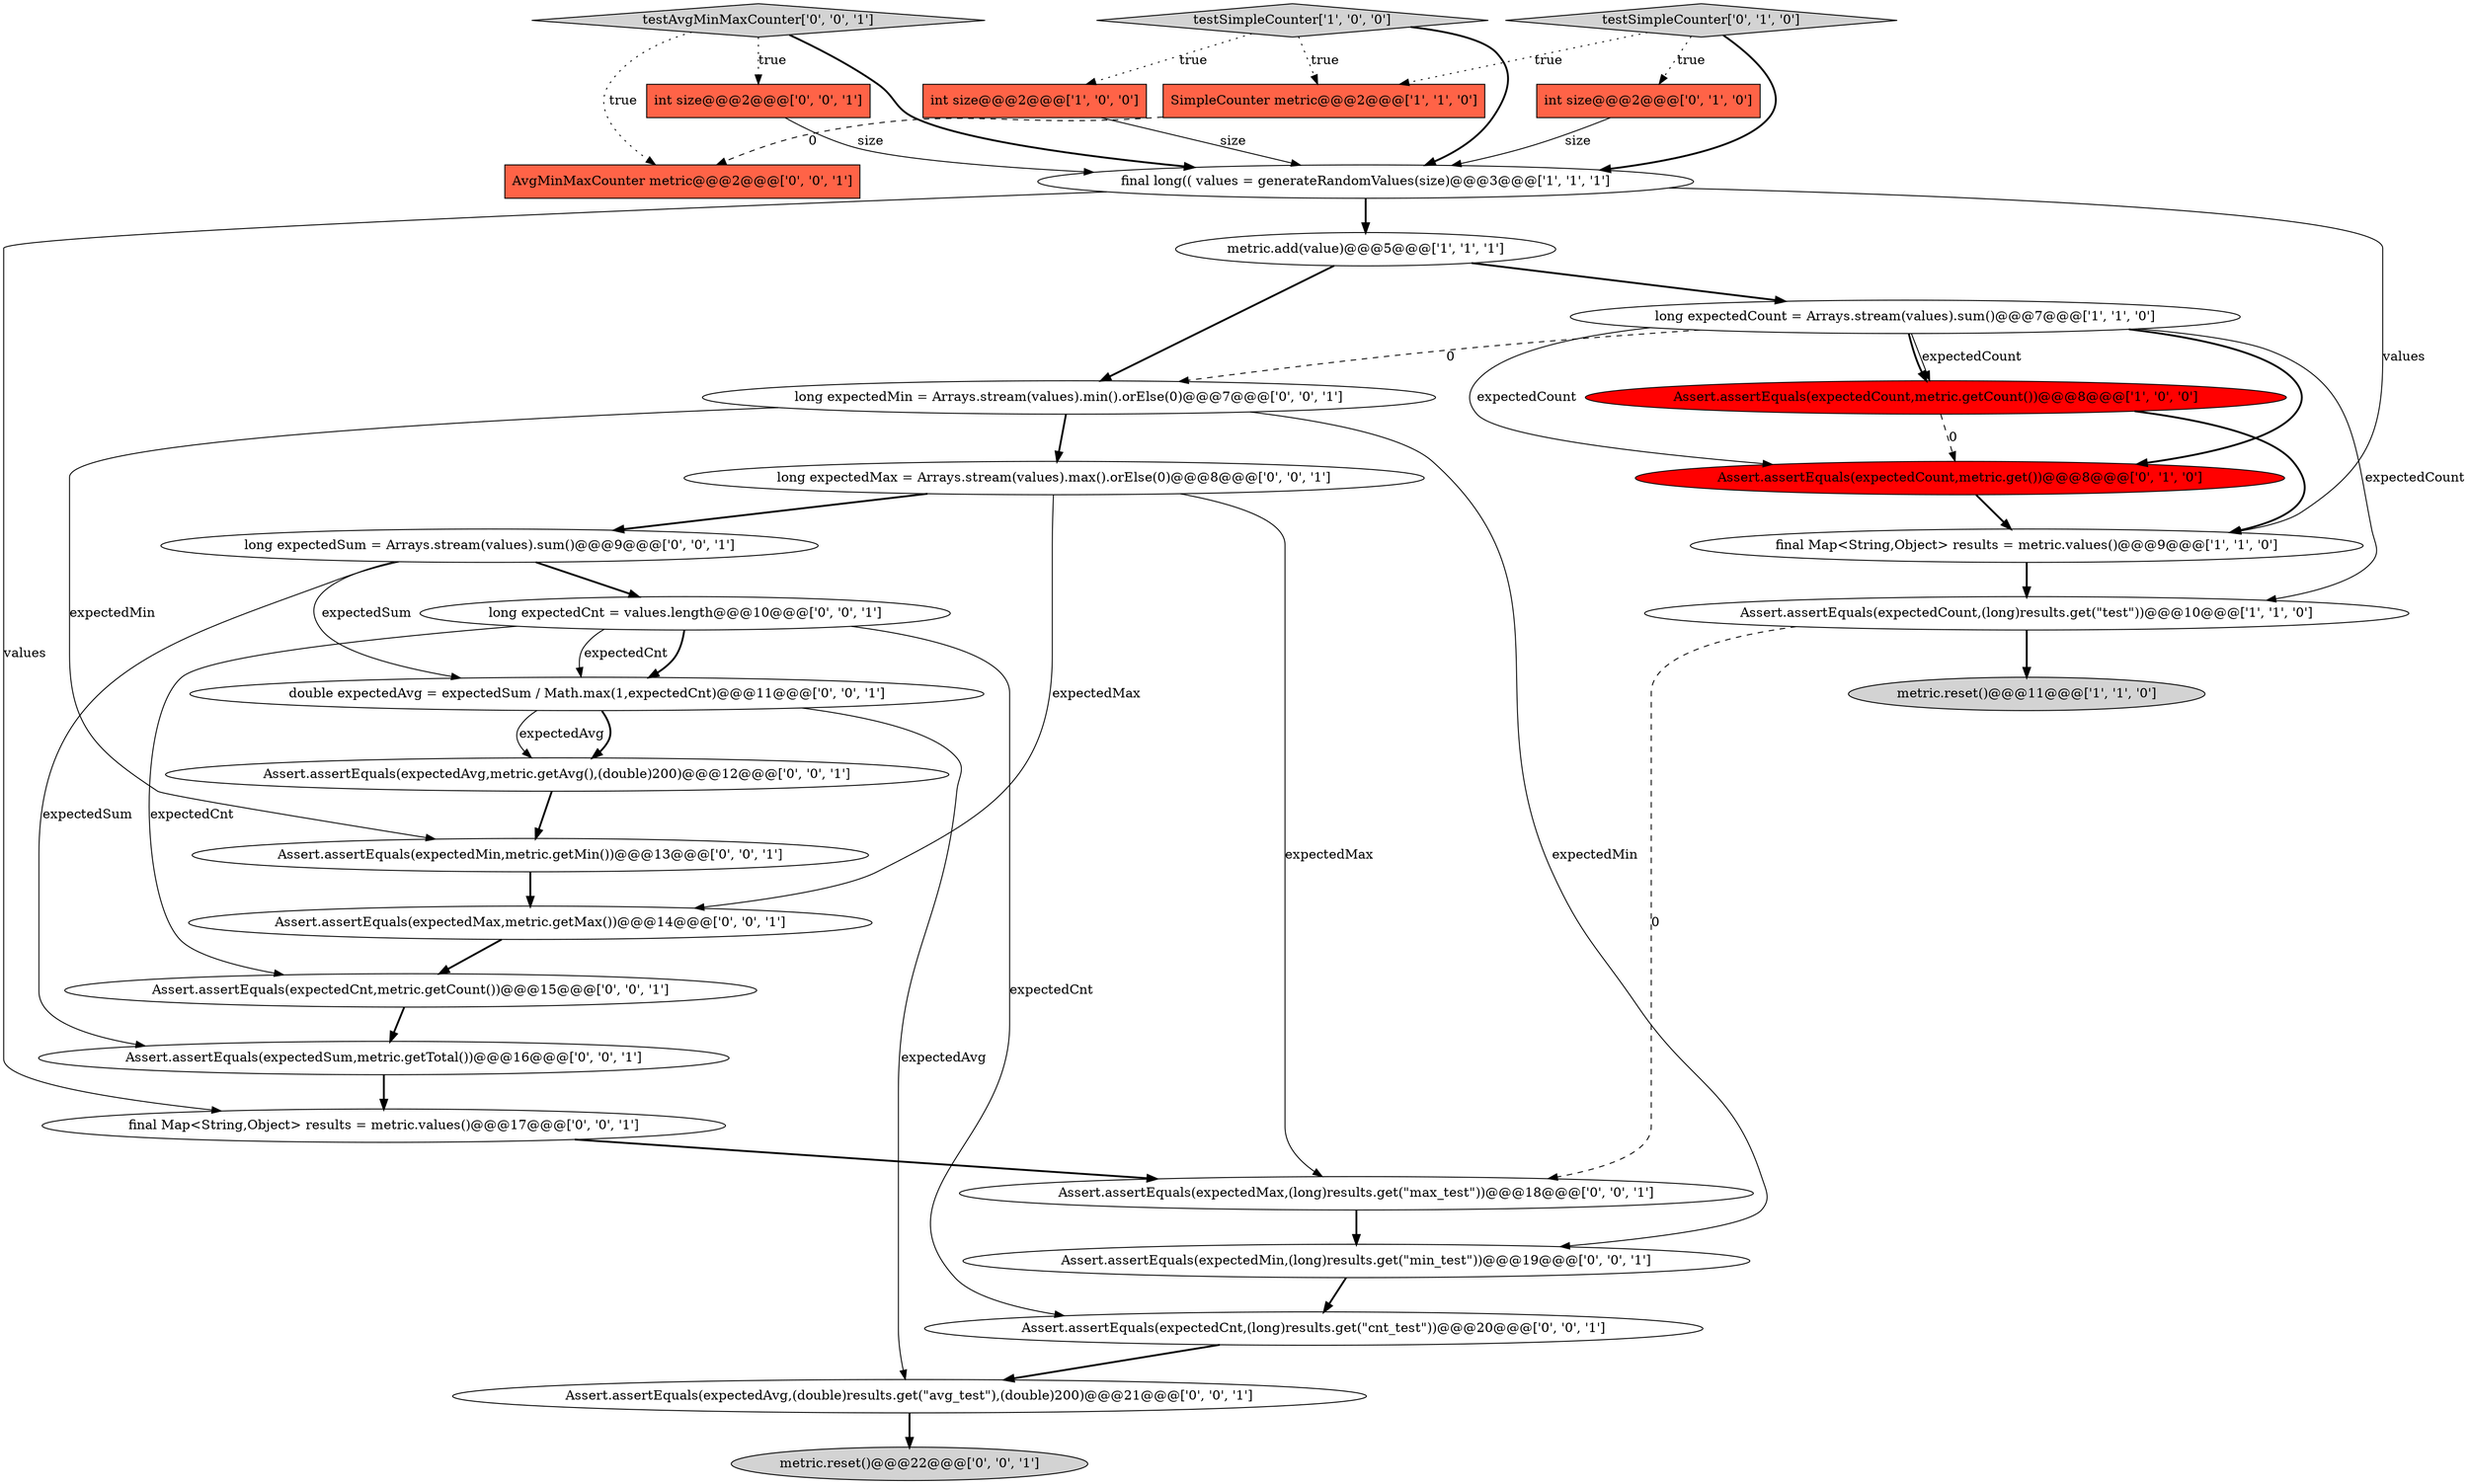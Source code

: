 digraph {
4 [style = filled, label = "SimpleCounter metric@@@2@@@['1', '1', '0']", fillcolor = tomato, shape = box image = "AAA0AAABBB1BBB"];
25 [style = filled, label = "testAvgMinMaxCounter['0', '0', '1']", fillcolor = lightgray, shape = diamond image = "AAA0AAABBB3BBB"];
3 [style = filled, label = "Assert.assertEquals(expectedCount,(long)results.get(\"test\"))@@@10@@@['1', '1', '0']", fillcolor = white, shape = ellipse image = "AAA0AAABBB1BBB"];
26 [style = filled, label = "long expectedMax = Arrays.stream(values).max().orElse(0)@@@8@@@['0', '0', '1']", fillcolor = white, shape = ellipse image = "AAA0AAABBB3BBB"];
10 [style = filled, label = "int size@@@2@@@['0', '1', '0']", fillcolor = tomato, shape = box image = "AAA0AAABBB2BBB"];
2 [style = filled, label = "final Map<String,Object> results = metric.values()@@@9@@@['1', '1', '0']", fillcolor = white, shape = ellipse image = "AAA0AAABBB1BBB"];
8 [style = filled, label = "metric.add(value)@@@5@@@['1', '1', '1']", fillcolor = white, shape = ellipse image = "AAA0AAABBB1BBB"];
12 [style = filled, label = "testSimpleCounter['0', '1', '0']", fillcolor = lightgray, shape = diamond image = "AAA0AAABBB2BBB"];
18 [style = filled, label = "Assert.assertEquals(expectedCnt,(long)results.get(\"cnt_test\"))@@@20@@@['0', '0', '1']", fillcolor = white, shape = ellipse image = "AAA0AAABBB3BBB"];
14 [style = filled, label = "Assert.assertEquals(expectedAvg,(double)results.get(\"avg_test\"),(double)200)@@@21@@@['0', '0', '1']", fillcolor = white, shape = ellipse image = "AAA0AAABBB3BBB"];
28 [style = filled, label = "double expectedAvg = expectedSum / Math.max(1,expectedCnt)@@@11@@@['0', '0', '1']", fillcolor = white, shape = ellipse image = "AAA0AAABBB3BBB"];
15 [style = filled, label = "Assert.assertEquals(expectedMax,(long)results.get(\"max_test\"))@@@18@@@['0', '0', '1']", fillcolor = white, shape = ellipse image = "AAA0AAABBB3BBB"];
20 [style = filled, label = "Assert.assertEquals(expectedMin,metric.getMin())@@@13@@@['0', '0', '1']", fillcolor = white, shape = ellipse image = "AAA0AAABBB3BBB"];
11 [style = filled, label = "Assert.assertEquals(expectedCount,metric.get())@@@8@@@['0', '1', '0']", fillcolor = red, shape = ellipse image = "AAA1AAABBB2BBB"];
21 [style = filled, label = "int size@@@2@@@['0', '0', '1']", fillcolor = tomato, shape = box image = "AAA0AAABBB3BBB"];
5 [style = filled, label = "metric.reset()@@@11@@@['1', '1', '0']", fillcolor = lightgray, shape = ellipse image = "AAA0AAABBB1BBB"];
27 [style = filled, label = "long expectedCnt = values.length@@@10@@@['0', '0', '1']", fillcolor = white, shape = ellipse image = "AAA0AAABBB3BBB"];
7 [style = filled, label = "Assert.assertEquals(expectedCount,metric.getCount())@@@8@@@['1', '0', '0']", fillcolor = red, shape = ellipse image = "AAA1AAABBB1BBB"];
1 [style = filled, label = "final long(( values = generateRandomValues(size)@@@3@@@['1', '1', '1']", fillcolor = white, shape = ellipse image = "AAA0AAABBB1BBB"];
16 [style = filled, label = "final Map<String,Object> results = metric.values()@@@17@@@['0', '0', '1']", fillcolor = white, shape = ellipse image = "AAA0AAABBB3BBB"];
0 [style = filled, label = "int size@@@2@@@['1', '0', '0']", fillcolor = tomato, shape = box image = "AAA0AAABBB1BBB"];
17 [style = filled, label = "Assert.assertEquals(expectedMin,(long)results.get(\"min_test\"))@@@19@@@['0', '0', '1']", fillcolor = white, shape = ellipse image = "AAA0AAABBB3BBB"];
22 [style = filled, label = "long expectedMin = Arrays.stream(values).min().orElse(0)@@@7@@@['0', '0', '1']", fillcolor = white, shape = ellipse image = "AAA0AAABBB3BBB"];
29 [style = filled, label = "metric.reset()@@@22@@@['0', '0', '1']", fillcolor = lightgray, shape = ellipse image = "AAA0AAABBB3BBB"];
13 [style = filled, label = "long expectedSum = Arrays.stream(values).sum()@@@9@@@['0', '0', '1']", fillcolor = white, shape = ellipse image = "AAA0AAABBB3BBB"];
9 [style = filled, label = "long expectedCount = Arrays.stream(values).sum()@@@7@@@['1', '1', '0']", fillcolor = white, shape = ellipse image = "AAA0AAABBB1BBB"];
24 [style = filled, label = "AvgMinMaxCounter metric@@@2@@@['0', '0', '1']", fillcolor = tomato, shape = box image = "AAA0AAABBB3BBB"];
30 [style = filled, label = "Assert.assertEquals(expectedMax,metric.getMax())@@@14@@@['0', '0', '1']", fillcolor = white, shape = ellipse image = "AAA0AAABBB3BBB"];
31 [style = filled, label = "Assert.assertEquals(expectedAvg,metric.getAvg(),(double)200)@@@12@@@['0', '0', '1']", fillcolor = white, shape = ellipse image = "AAA0AAABBB3BBB"];
6 [style = filled, label = "testSimpleCounter['1', '0', '0']", fillcolor = lightgray, shape = diamond image = "AAA0AAABBB1BBB"];
19 [style = filled, label = "Assert.assertEquals(expectedCnt,metric.getCount())@@@15@@@['0', '0', '1']", fillcolor = white, shape = ellipse image = "AAA0AAABBB3BBB"];
23 [style = filled, label = "Assert.assertEquals(expectedSum,metric.getTotal())@@@16@@@['0', '0', '1']", fillcolor = white, shape = ellipse image = "AAA0AAABBB3BBB"];
22->26 [style = bold, label=""];
16->15 [style = bold, label=""];
22->20 [style = solid, label="expectedMin"];
23->16 [style = bold, label=""];
25->1 [style = bold, label=""];
1->8 [style = bold, label=""];
9->11 [style = bold, label=""];
9->7 [style = solid, label="expectedCount"];
2->3 [style = bold, label=""];
27->28 [style = bold, label=""];
9->11 [style = solid, label="expectedCount"];
28->31 [style = bold, label=""];
7->11 [style = dashed, label="0"];
27->18 [style = solid, label="expectedCnt"];
26->15 [style = solid, label="expectedMax"];
25->24 [style = dotted, label="true"];
9->22 [style = dashed, label="0"];
1->2 [style = solid, label="values"];
27->28 [style = solid, label="expectedCnt"];
26->30 [style = solid, label="expectedMax"];
9->7 [style = bold, label=""];
12->1 [style = bold, label=""];
11->2 [style = bold, label=""];
26->13 [style = bold, label=""];
8->22 [style = bold, label=""];
28->31 [style = solid, label="expectedAvg"];
1->16 [style = solid, label="values"];
6->1 [style = bold, label=""];
30->19 [style = bold, label=""];
15->17 [style = bold, label=""];
3->5 [style = bold, label=""];
13->27 [style = bold, label=""];
6->4 [style = dotted, label="true"];
12->10 [style = dotted, label="true"];
7->2 [style = bold, label=""];
19->23 [style = bold, label=""];
8->9 [style = bold, label=""];
14->29 [style = bold, label=""];
3->15 [style = dashed, label="0"];
12->4 [style = dotted, label="true"];
6->0 [style = dotted, label="true"];
4->24 [style = dashed, label="0"];
31->20 [style = bold, label=""];
13->28 [style = solid, label="expectedSum"];
22->17 [style = solid, label="expectedMin"];
0->1 [style = solid, label="size"];
10->1 [style = solid, label="size"];
27->19 [style = solid, label="expectedCnt"];
20->30 [style = bold, label=""];
21->1 [style = solid, label="size"];
18->14 [style = bold, label=""];
9->3 [style = solid, label="expectedCount"];
17->18 [style = bold, label=""];
25->21 [style = dotted, label="true"];
13->23 [style = solid, label="expectedSum"];
28->14 [style = solid, label="expectedAvg"];
}

